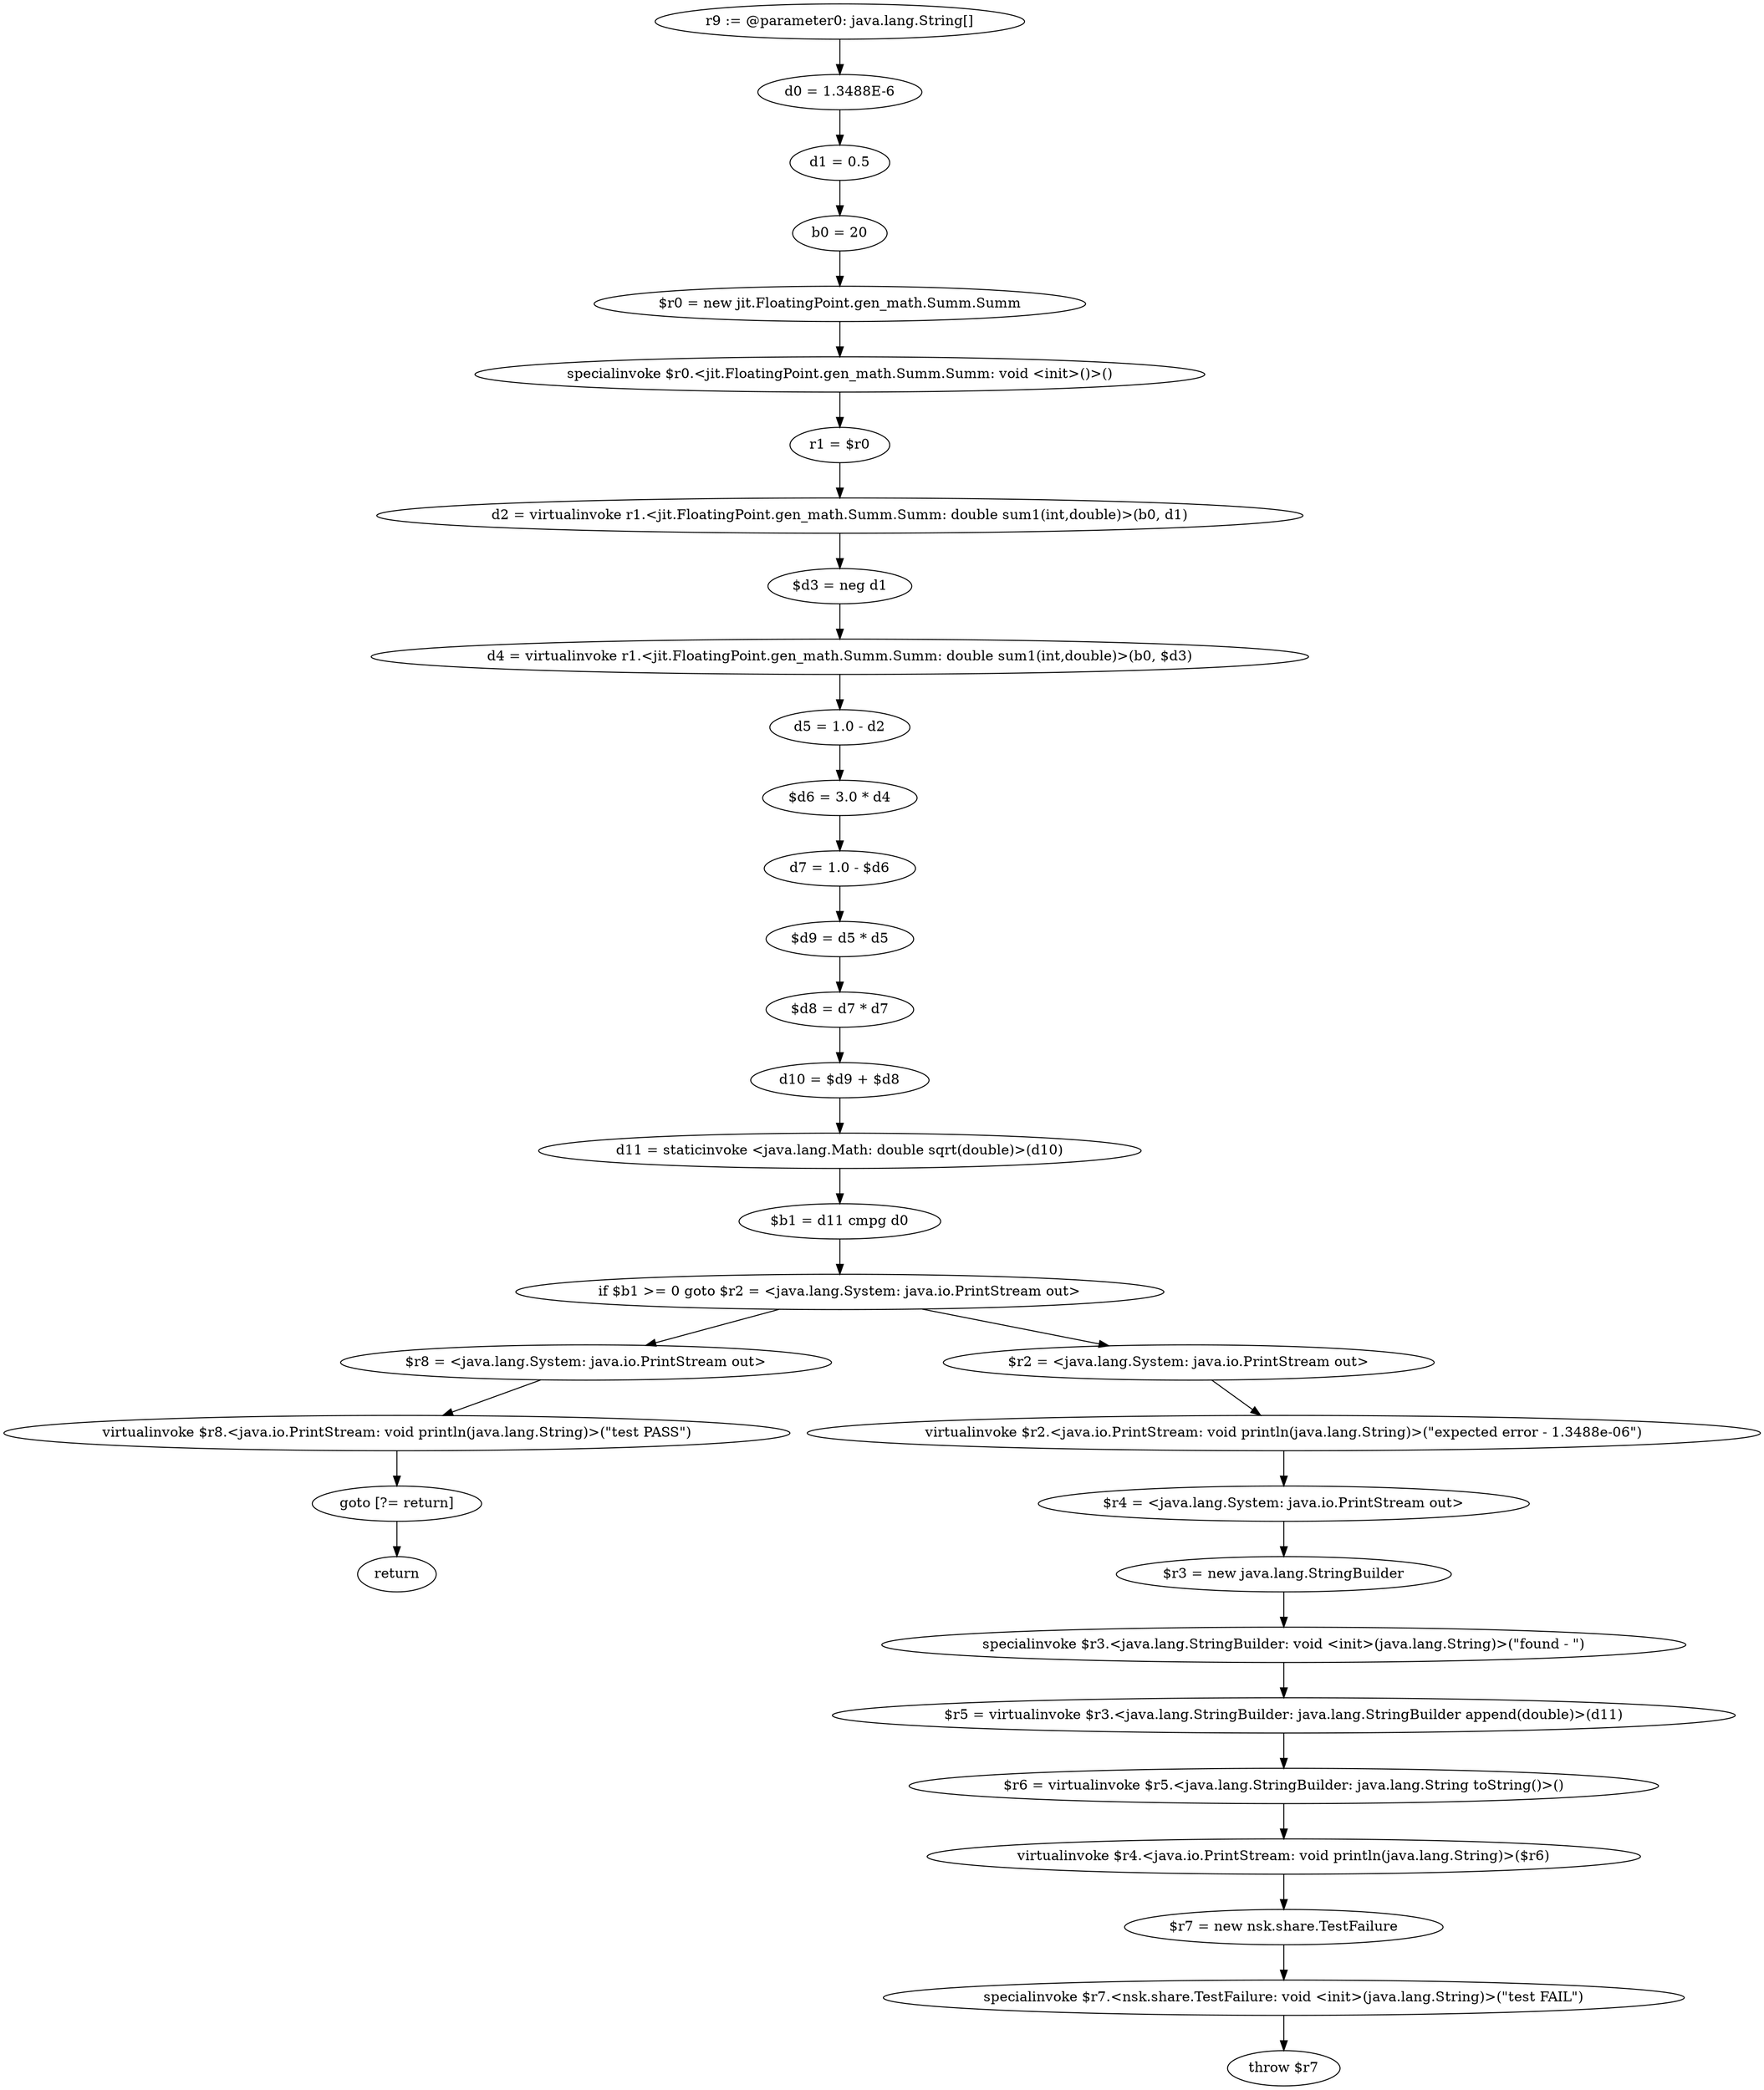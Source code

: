 digraph "unitGraph" {
    "r9 := @parameter0: java.lang.String[]"
    "d0 = 1.3488E-6"
    "d1 = 0.5"
    "b0 = 20"
    "$r0 = new jit.FloatingPoint.gen_math.Summ.Summ"
    "specialinvoke $r0.<jit.FloatingPoint.gen_math.Summ.Summ: void <init>()>()"
    "r1 = $r0"
    "d2 = virtualinvoke r1.<jit.FloatingPoint.gen_math.Summ.Summ: double sum1(int,double)>(b0, d1)"
    "$d3 = neg d1"
    "d4 = virtualinvoke r1.<jit.FloatingPoint.gen_math.Summ.Summ: double sum1(int,double)>(b0, $d3)"
    "d5 = 1.0 - d2"
    "$d6 = 3.0 * d4"
    "d7 = 1.0 - $d6"
    "$d9 = d5 * d5"
    "$d8 = d7 * d7"
    "d10 = $d9 + $d8"
    "d11 = staticinvoke <java.lang.Math: double sqrt(double)>(d10)"
    "$b1 = d11 cmpg d0"
    "if $b1 >= 0 goto $r2 = <java.lang.System: java.io.PrintStream out>"
    "$r8 = <java.lang.System: java.io.PrintStream out>"
    "virtualinvoke $r8.<java.io.PrintStream: void println(java.lang.String)>(\"test PASS\")"
    "goto [?= return]"
    "$r2 = <java.lang.System: java.io.PrintStream out>"
    "virtualinvoke $r2.<java.io.PrintStream: void println(java.lang.String)>(\"expected error - 1.3488e-06\")"
    "$r4 = <java.lang.System: java.io.PrintStream out>"
    "$r3 = new java.lang.StringBuilder"
    "specialinvoke $r3.<java.lang.StringBuilder: void <init>(java.lang.String)>(\"found - \")"
    "$r5 = virtualinvoke $r3.<java.lang.StringBuilder: java.lang.StringBuilder append(double)>(d11)"
    "$r6 = virtualinvoke $r5.<java.lang.StringBuilder: java.lang.String toString()>()"
    "virtualinvoke $r4.<java.io.PrintStream: void println(java.lang.String)>($r6)"
    "$r7 = new nsk.share.TestFailure"
    "specialinvoke $r7.<nsk.share.TestFailure: void <init>(java.lang.String)>(\"test FAIL\")"
    "throw $r7"
    "return"
    "r9 := @parameter0: java.lang.String[]"->"d0 = 1.3488E-6";
    "d0 = 1.3488E-6"->"d1 = 0.5";
    "d1 = 0.5"->"b0 = 20";
    "b0 = 20"->"$r0 = new jit.FloatingPoint.gen_math.Summ.Summ";
    "$r0 = new jit.FloatingPoint.gen_math.Summ.Summ"->"specialinvoke $r0.<jit.FloatingPoint.gen_math.Summ.Summ: void <init>()>()";
    "specialinvoke $r0.<jit.FloatingPoint.gen_math.Summ.Summ: void <init>()>()"->"r1 = $r0";
    "r1 = $r0"->"d2 = virtualinvoke r1.<jit.FloatingPoint.gen_math.Summ.Summ: double sum1(int,double)>(b0, d1)";
    "d2 = virtualinvoke r1.<jit.FloatingPoint.gen_math.Summ.Summ: double sum1(int,double)>(b0, d1)"->"$d3 = neg d1";
    "$d3 = neg d1"->"d4 = virtualinvoke r1.<jit.FloatingPoint.gen_math.Summ.Summ: double sum1(int,double)>(b0, $d3)";
    "d4 = virtualinvoke r1.<jit.FloatingPoint.gen_math.Summ.Summ: double sum1(int,double)>(b0, $d3)"->"d5 = 1.0 - d2";
    "d5 = 1.0 - d2"->"$d6 = 3.0 * d4";
    "$d6 = 3.0 * d4"->"d7 = 1.0 - $d6";
    "d7 = 1.0 - $d6"->"$d9 = d5 * d5";
    "$d9 = d5 * d5"->"$d8 = d7 * d7";
    "$d8 = d7 * d7"->"d10 = $d9 + $d8";
    "d10 = $d9 + $d8"->"d11 = staticinvoke <java.lang.Math: double sqrt(double)>(d10)";
    "d11 = staticinvoke <java.lang.Math: double sqrt(double)>(d10)"->"$b1 = d11 cmpg d0";
    "$b1 = d11 cmpg d0"->"if $b1 >= 0 goto $r2 = <java.lang.System: java.io.PrintStream out>";
    "if $b1 >= 0 goto $r2 = <java.lang.System: java.io.PrintStream out>"->"$r8 = <java.lang.System: java.io.PrintStream out>";
    "if $b1 >= 0 goto $r2 = <java.lang.System: java.io.PrintStream out>"->"$r2 = <java.lang.System: java.io.PrintStream out>";
    "$r8 = <java.lang.System: java.io.PrintStream out>"->"virtualinvoke $r8.<java.io.PrintStream: void println(java.lang.String)>(\"test PASS\")";
    "virtualinvoke $r8.<java.io.PrintStream: void println(java.lang.String)>(\"test PASS\")"->"goto [?= return]";
    "goto [?= return]"->"return";
    "$r2 = <java.lang.System: java.io.PrintStream out>"->"virtualinvoke $r2.<java.io.PrintStream: void println(java.lang.String)>(\"expected error - 1.3488e-06\")";
    "virtualinvoke $r2.<java.io.PrintStream: void println(java.lang.String)>(\"expected error - 1.3488e-06\")"->"$r4 = <java.lang.System: java.io.PrintStream out>";
    "$r4 = <java.lang.System: java.io.PrintStream out>"->"$r3 = new java.lang.StringBuilder";
    "$r3 = new java.lang.StringBuilder"->"specialinvoke $r3.<java.lang.StringBuilder: void <init>(java.lang.String)>(\"found - \")";
    "specialinvoke $r3.<java.lang.StringBuilder: void <init>(java.lang.String)>(\"found - \")"->"$r5 = virtualinvoke $r3.<java.lang.StringBuilder: java.lang.StringBuilder append(double)>(d11)";
    "$r5 = virtualinvoke $r3.<java.lang.StringBuilder: java.lang.StringBuilder append(double)>(d11)"->"$r6 = virtualinvoke $r5.<java.lang.StringBuilder: java.lang.String toString()>()";
    "$r6 = virtualinvoke $r5.<java.lang.StringBuilder: java.lang.String toString()>()"->"virtualinvoke $r4.<java.io.PrintStream: void println(java.lang.String)>($r6)";
    "virtualinvoke $r4.<java.io.PrintStream: void println(java.lang.String)>($r6)"->"$r7 = new nsk.share.TestFailure";
    "$r7 = new nsk.share.TestFailure"->"specialinvoke $r7.<nsk.share.TestFailure: void <init>(java.lang.String)>(\"test FAIL\")";
    "specialinvoke $r7.<nsk.share.TestFailure: void <init>(java.lang.String)>(\"test FAIL\")"->"throw $r7";
}
